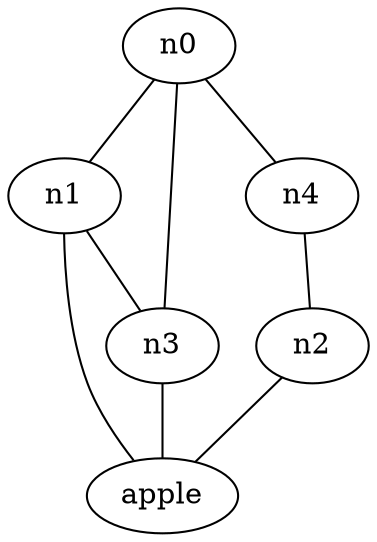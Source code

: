 strict graph test_graph {
overlap=scale;
n0 -- n1 -- n3 -- n0 -- n4 --n2 -- apple;
n1 -- n0; n3 --apple -- n1
}
